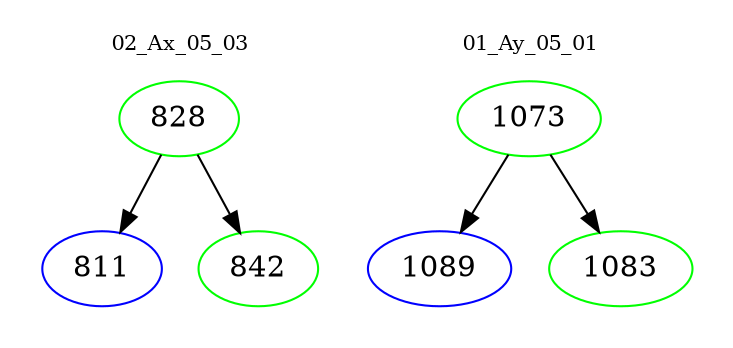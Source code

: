 digraph{
subgraph cluster_0 {
color = white
label = "02_Ax_05_03";
fontsize=10;
T0_828 [label="828", color="green"]
T0_828 -> T0_811 [color="black"]
T0_811 [label="811", color="blue"]
T0_828 -> T0_842 [color="black"]
T0_842 [label="842", color="green"]
}
subgraph cluster_1 {
color = white
label = "01_Ay_05_01";
fontsize=10;
T1_1073 [label="1073", color="green"]
T1_1073 -> T1_1089 [color="black"]
T1_1089 [label="1089", color="blue"]
T1_1073 -> T1_1083 [color="black"]
T1_1083 [label="1083", color="green"]
}
}
